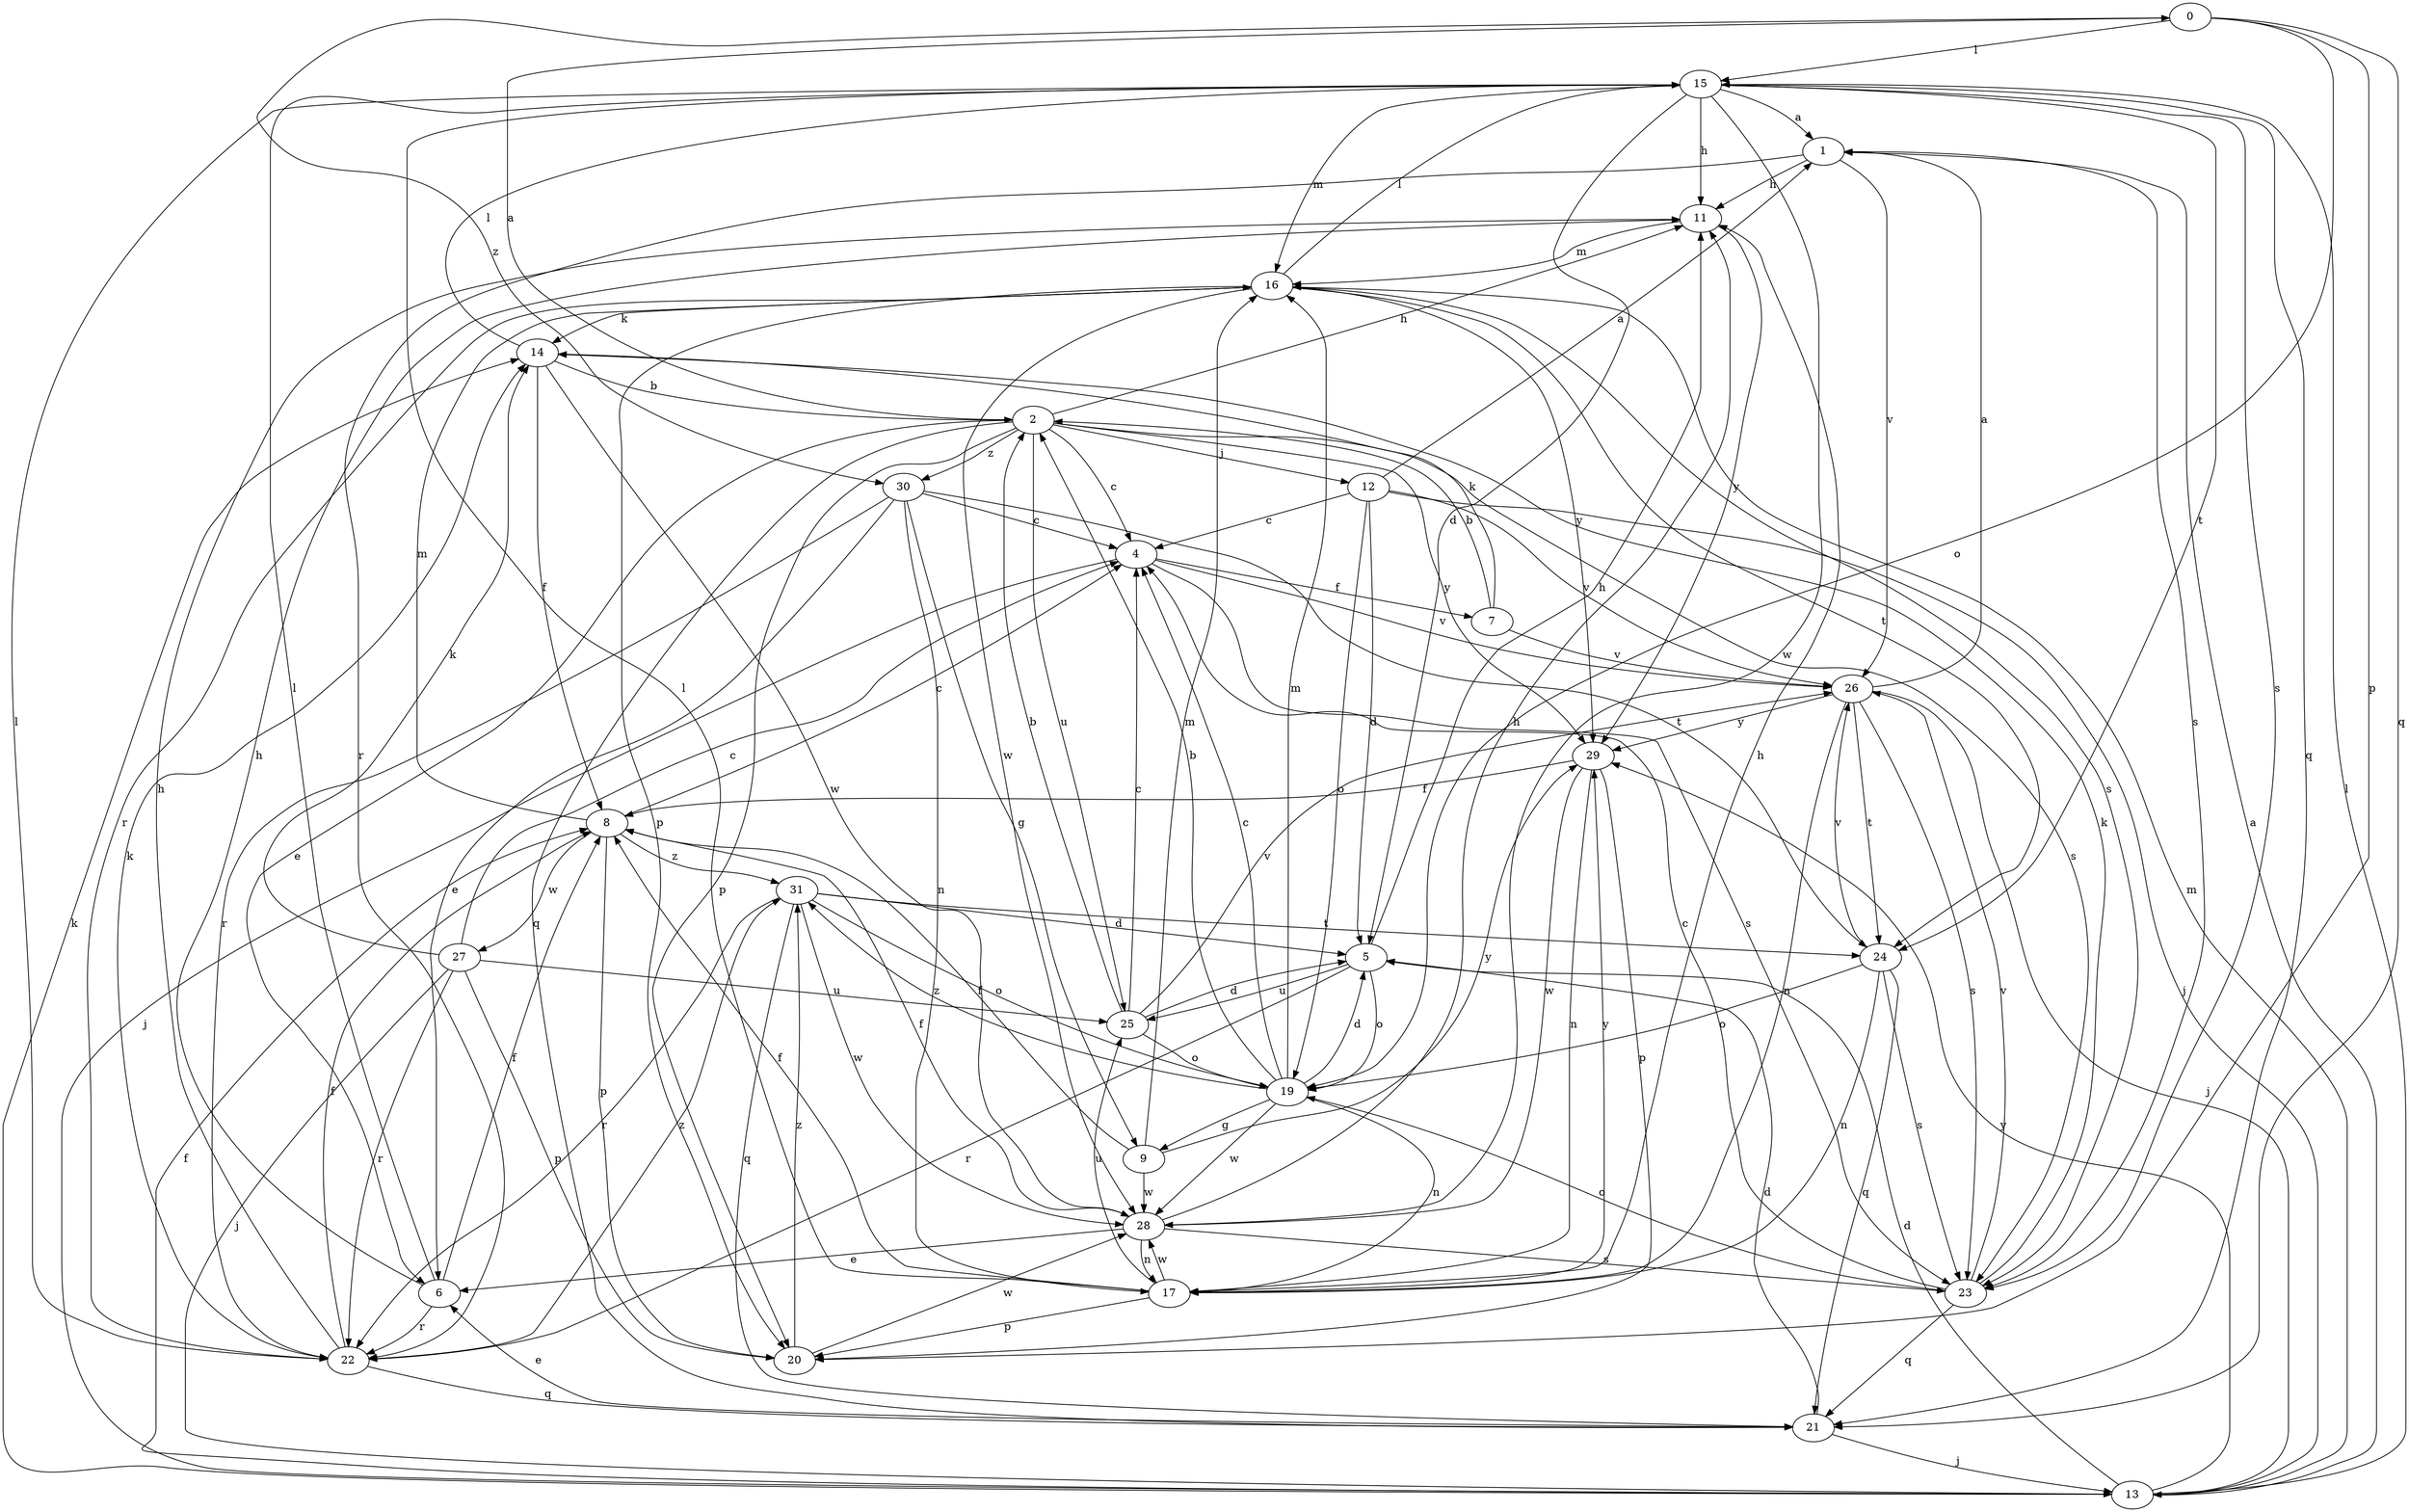 strict digraph  {
0;
1;
2;
4;
5;
6;
7;
8;
9;
11;
12;
13;
14;
15;
16;
17;
19;
20;
21;
22;
23;
24;
25;
26;
27;
28;
29;
30;
31;
0 -> 15  [label=l];
0 -> 19  [label=o];
0 -> 20  [label=p];
0 -> 21  [label=q];
0 -> 30  [label=z];
1 -> 11  [label=h];
1 -> 22  [label=r];
1 -> 23  [label=s];
1 -> 26  [label=v];
2 -> 0  [label=a];
2 -> 4  [label=c];
2 -> 6  [label=e];
2 -> 11  [label=h];
2 -> 12  [label=j];
2 -> 20  [label=p];
2 -> 21  [label=q];
2 -> 23  [label=s];
2 -> 25  [label=u];
2 -> 29  [label=y];
2 -> 30  [label=z];
4 -> 7  [label=f];
4 -> 13  [label=j];
4 -> 23  [label=s];
4 -> 26  [label=v];
5 -> 11  [label=h];
5 -> 19  [label=o];
5 -> 22  [label=r];
5 -> 25  [label=u];
6 -> 8  [label=f];
6 -> 11  [label=h];
6 -> 15  [label=l];
6 -> 22  [label=r];
7 -> 2  [label=b];
7 -> 14  [label=k];
7 -> 26  [label=v];
8 -> 4  [label=c];
8 -> 16  [label=m];
8 -> 20  [label=p];
8 -> 27  [label=w];
8 -> 31  [label=z];
9 -> 8  [label=f];
9 -> 16  [label=m];
9 -> 28  [label=w];
9 -> 29  [label=y];
11 -> 16  [label=m];
11 -> 29  [label=y];
12 -> 1  [label=a];
12 -> 4  [label=c];
12 -> 5  [label=d];
12 -> 13  [label=j];
12 -> 19  [label=o];
12 -> 26  [label=v];
13 -> 1  [label=a];
13 -> 5  [label=d];
13 -> 8  [label=f];
13 -> 14  [label=k];
13 -> 15  [label=l];
13 -> 16  [label=m];
13 -> 29  [label=y];
14 -> 2  [label=b];
14 -> 8  [label=f];
14 -> 15  [label=l];
14 -> 28  [label=w];
15 -> 1  [label=a];
15 -> 5  [label=d];
15 -> 11  [label=h];
15 -> 16  [label=m];
15 -> 21  [label=q];
15 -> 23  [label=s];
15 -> 24  [label=t];
15 -> 28  [label=w];
16 -> 14  [label=k];
16 -> 15  [label=l];
16 -> 20  [label=p];
16 -> 22  [label=r];
16 -> 23  [label=s];
16 -> 24  [label=t];
16 -> 28  [label=w];
16 -> 29  [label=y];
17 -> 8  [label=f];
17 -> 11  [label=h];
17 -> 15  [label=l];
17 -> 20  [label=p];
17 -> 25  [label=u];
17 -> 28  [label=w];
17 -> 29  [label=y];
19 -> 2  [label=b];
19 -> 4  [label=c];
19 -> 5  [label=d];
19 -> 9  [label=g];
19 -> 16  [label=m];
19 -> 17  [label=n];
19 -> 28  [label=w];
19 -> 31  [label=z];
20 -> 28  [label=w];
20 -> 31  [label=z];
21 -> 5  [label=d];
21 -> 6  [label=e];
21 -> 13  [label=j];
22 -> 8  [label=f];
22 -> 11  [label=h];
22 -> 14  [label=k];
22 -> 15  [label=l];
22 -> 21  [label=q];
22 -> 31  [label=z];
23 -> 4  [label=c];
23 -> 14  [label=k];
23 -> 19  [label=o];
23 -> 21  [label=q];
23 -> 26  [label=v];
24 -> 17  [label=n];
24 -> 19  [label=o];
24 -> 21  [label=q];
24 -> 23  [label=s];
24 -> 26  [label=v];
25 -> 2  [label=b];
25 -> 4  [label=c];
25 -> 5  [label=d];
25 -> 19  [label=o];
25 -> 26  [label=v];
26 -> 1  [label=a];
26 -> 13  [label=j];
26 -> 17  [label=n];
26 -> 23  [label=s];
26 -> 24  [label=t];
26 -> 29  [label=y];
27 -> 4  [label=c];
27 -> 13  [label=j];
27 -> 14  [label=k];
27 -> 20  [label=p];
27 -> 22  [label=r];
27 -> 25  [label=u];
28 -> 6  [label=e];
28 -> 8  [label=f];
28 -> 11  [label=h];
28 -> 17  [label=n];
28 -> 23  [label=s];
29 -> 8  [label=f];
29 -> 17  [label=n];
29 -> 20  [label=p];
29 -> 28  [label=w];
30 -> 4  [label=c];
30 -> 6  [label=e];
30 -> 9  [label=g];
30 -> 17  [label=n];
30 -> 22  [label=r];
30 -> 24  [label=t];
31 -> 5  [label=d];
31 -> 19  [label=o];
31 -> 21  [label=q];
31 -> 22  [label=r];
31 -> 24  [label=t];
31 -> 28  [label=w];
}

